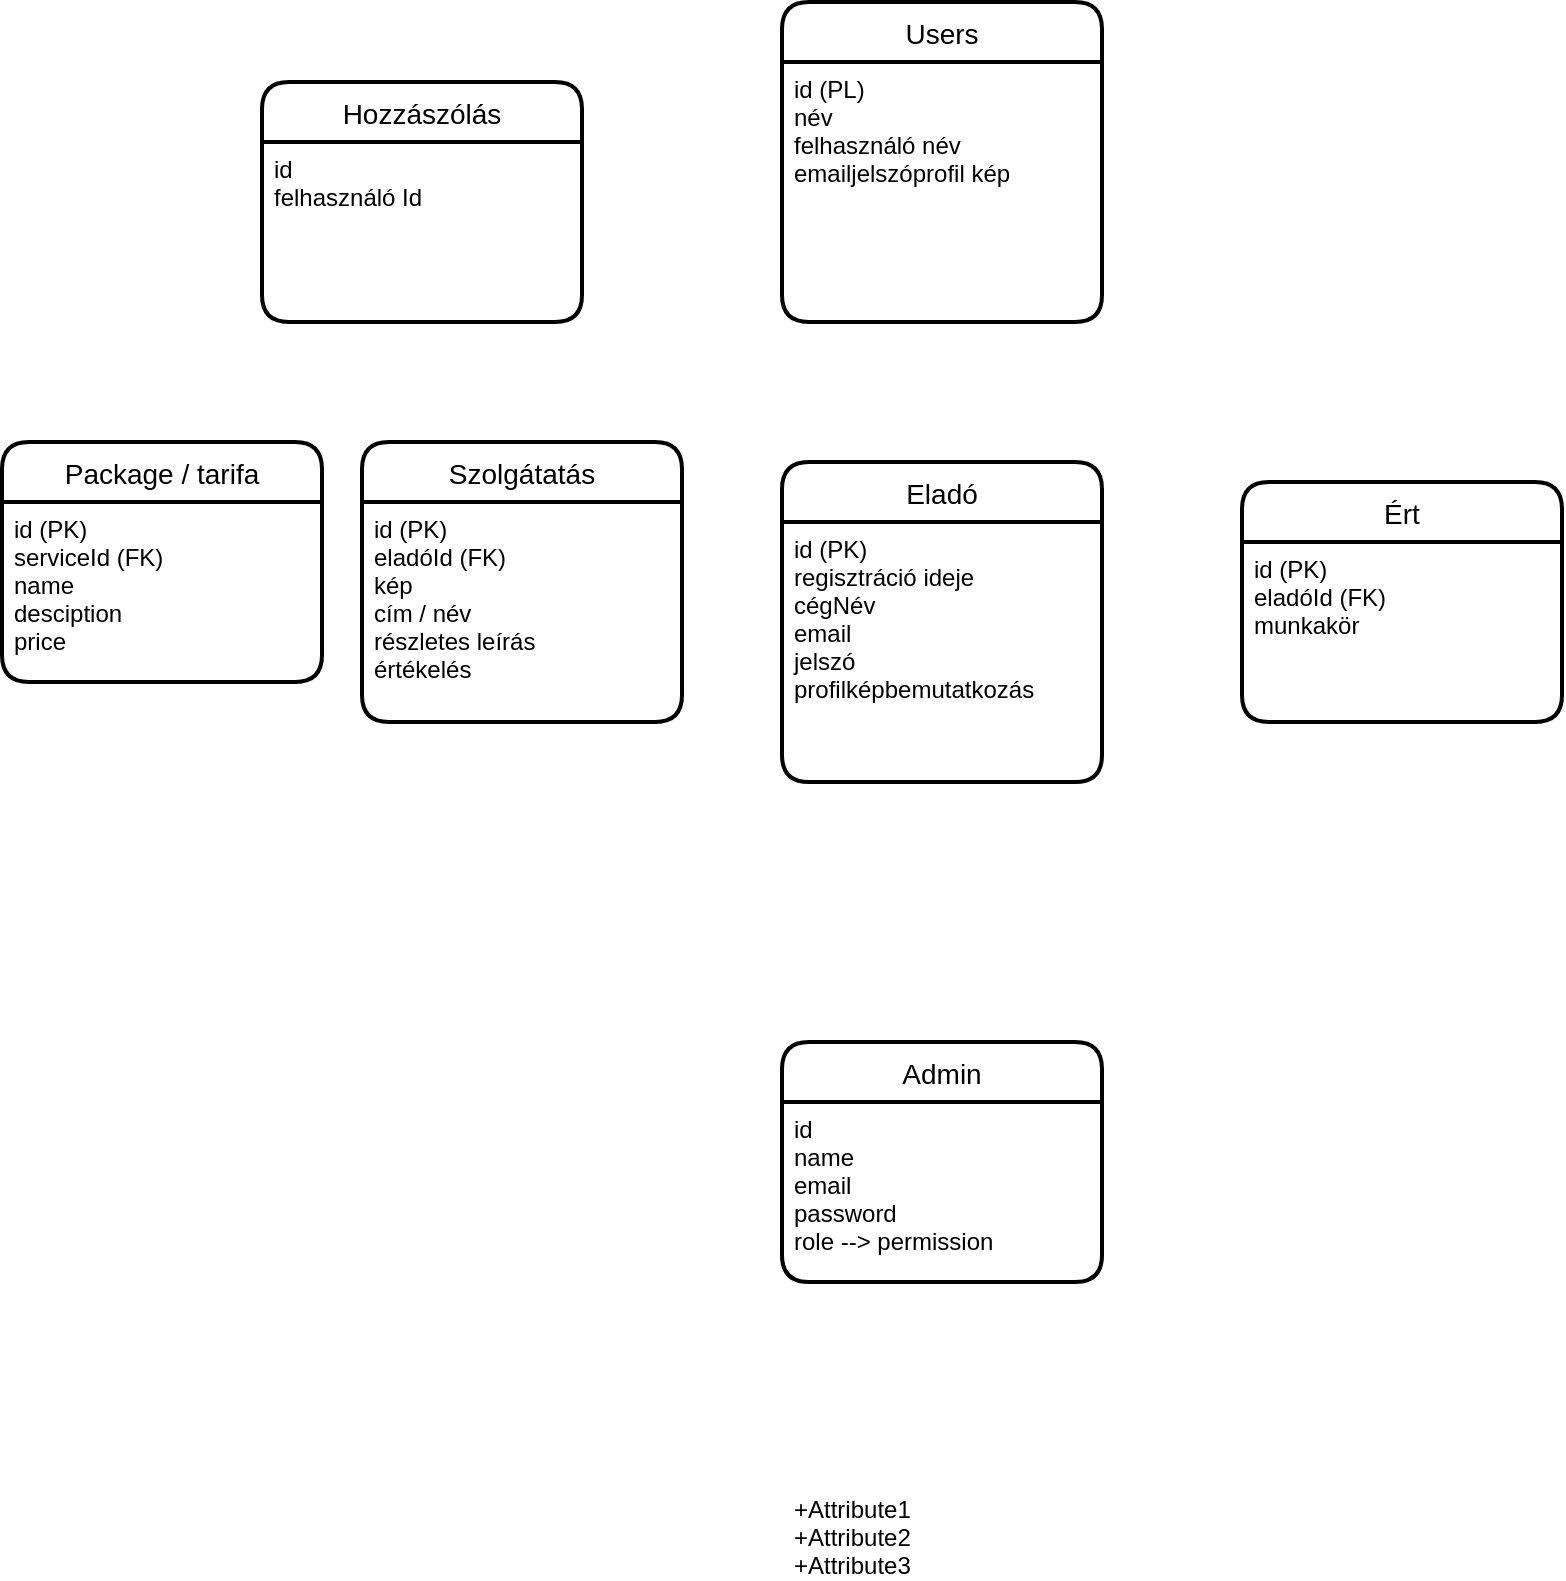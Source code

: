 <mxfile version="20.5.3" type="device"><diagram id="eKhIyTet3GPBEfFFRcL7" name="Page-1"><mxGraphModel dx="1262" dy="675" grid="1" gridSize="10" guides="1" tooltips="1" connect="1" arrows="1" fold="1" page="1" pageScale="1" pageWidth="850" pageHeight="1100" math="0" shadow="0"><root><mxCell id="0"/><mxCell id="1" parent="0"/><mxCell id="PI6JffsRx4oulQfZ-yjS-2" value="Users" style="swimlane;childLayout=stackLayout;horizontal=1;startSize=30;horizontalStack=0;rounded=1;fontSize=14;fontStyle=0;strokeWidth=2;resizeParent=0;resizeLast=1;shadow=0;dashed=0;align=center;" vertex="1" parent="1"><mxGeometry x="400" y="70" width="160" height="160" as="geometry"><mxRectangle x="340" y="290" width="80" height="30" as="alternateBounds"/></mxGeometry></mxCell><mxCell id="PI6JffsRx4oulQfZ-yjS-3" value="id (PL)&#xA;név&#xA;felhasználó név&#xA;emailjelszóprofil kép&#xA;" style="align=left;strokeColor=none;fillColor=none;spacingLeft=4;fontSize=12;verticalAlign=top;resizable=0;rotatable=0;part=1;" vertex="1" parent="PI6JffsRx4oulQfZ-yjS-2"><mxGeometry y="30" width="160" height="130" as="geometry"/></mxCell><mxCell id="PI6JffsRx4oulQfZ-yjS-5" value="Admin" style="swimlane;childLayout=stackLayout;horizontal=1;startSize=30;horizontalStack=0;rounded=1;fontSize=14;fontStyle=0;strokeWidth=2;resizeParent=0;resizeLast=1;shadow=0;dashed=0;align=center;" vertex="1" parent="1"><mxGeometry x="400" y="590" width="160" height="120" as="geometry"/></mxCell><mxCell id="PI6JffsRx4oulQfZ-yjS-6" value="id&#xA;name&#xA;email&#xA;password&#xA;role --&gt; permission&#xA;" style="align=left;strokeColor=none;fillColor=none;spacingLeft=4;fontSize=12;verticalAlign=top;resizable=0;rotatable=0;part=1;" vertex="1" parent="PI6JffsRx4oulQfZ-yjS-5"><mxGeometry y="30" width="160" height="190" as="geometry"/></mxCell><mxCell id="PI6JffsRx4oulQfZ-yjS-7" value="+Attribute1&#xA;+Attribute2&#xA;+Attribute3" style="align=left;strokeColor=none;fillColor=none;spacingLeft=4;fontSize=12;verticalAlign=top;resizable=0;rotatable=0;part=1;" vertex="1" parent="PI6JffsRx4oulQfZ-yjS-5"><mxGeometry y="220" width="160" height="-100" as="geometry"/></mxCell><mxCell id="PI6JffsRx4oulQfZ-yjS-8" value="Eladó" style="swimlane;childLayout=stackLayout;horizontal=1;startSize=30;horizontalStack=0;rounded=1;fontSize=14;fontStyle=0;strokeWidth=2;resizeParent=0;resizeLast=1;shadow=0;dashed=0;align=center;" vertex="1" parent="1"><mxGeometry x="400" y="300" width="160" height="160" as="geometry"/></mxCell><mxCell id="PI6JffsRx4oulQfZ-yjS-9" value="id (PK)&#xA;regisztráció ideje&#xA;cégNév&#xA;email&#xA;jelszó&#xA;profilképbemutatkozás&#xA;" style="align=left;strokeColor=none;fillColor=none;spacingLeft=4;fontSize=12;verticalAlign=top;resizable=0;rotatable=0;part=1;" vertex="1" parent="PI6JffsRx4oulQfZ-yjS-8"><mxGeometry y="30" width="160" height="130" as="geometry"/></mxCell><mxCell id="PI6JffsRx4oulQfZ-yjS-13" value="Szolgátatás" style="swimlane;childLayout=stackLayout;horizontal=1;startSize=30;horizontalStack=0;rounded=1;fontSize=14;fontStyle=0;strokeWidth=2;resizeParent=0;resizeLast=1;shadow=0;dashed=0;align=center;" vertex="1" parent="1"><mxGeometry x="190" y="290" width="160" height="140" as="geometry"/></mxCell><mxCell id="PI6JffsRx4oulQfZ-yjS-14" value="id (PK)&#xA;eladóId (FK)&#xA;kép&#xA;cím / név&#xA;részletes leírás&#xA;értékelés&#xA;" style="align=left;strokeColor=none;fillColor=none;spacingLeft=4;fontSize=12;verticalAlign=top;resizable=0;rotatable=0;part=1;fontStyle=0" vertex="1" parent="PI6JffsRx4oulQfZ-yjS-13"><mxGeometry y="30" width="160" height="110" as="geometry"/></mxCell><mxCell id="PI6JffsRx4oulQfZ-yjS-15" value="Package / tarifa" style="swimlane;childLayout=stackLayout;horizontal=1;startSize=30;horizontalStack=0;rounded=1;fontSize=14;fontStyle=0;strokeWidth=2;resizeParent=0;resizeLast=1;shadow=0;dashed=0;align=center;" vertex="1" parent="1"><mxGeometry x="10" y="290" width="160" height="120" as="geometry"/></mxCell><mxCell id="PI6JffsRx4oulQfZ-yjS-16" value="id (PK)&#xA;serviceId (FK)&#xA;name&#xA;desciption&#xA;price&#xA;" style="align=left;strokeColor=none;fillColor=none;spacingLeft=4;fontSize=12;verticalAlign=top;resizable=0;rotatable=0;part=1;" vertex="1" parent="PI6JffsRx4oulQfZ-yjS-15"><mxGeometry y="30" width="160" height="90" as="geometry"/></mxCell><mxCell id="PI6JffsRx4oulQfZ-yjS-17" value="Ért" style="swimlane;childLayout=stackLayout;horizontal=1;startSize=30;horizontalStack=0;rounded=1;fontSize=14;fontStyle=0;strokeWidth=2;resizeParent=0;resizeLast=1;shadow=0;dashed=0;align=center;" vertex="1" parent="1"><mxGeometry x="630" y="310" width="160" height="120" as="geometry"/></mxCell><mxCell id="PI6JffsRx4oulQfZ-yjS-18" value="id (PK)&#xA;eladóId (FK)&#xA;munkakör&#xA;" style="align=left;strokeColor=none;fillColor=none;spacingLeft=4;fontSize=12;verticalAlign=top;resizable=0;rotatable=0;part=1;" vertex="1" parent="PI6JffsRx4oulQfZ-yjS-17"><mxGeometry y="30" width="160" height="90" as="geometry"/></mxCell><mxCell id="PI6JffsRx4oulQfZ-yjS-19" value="Hozzászólás" style="swimlane;childLayout=stackLayout;horizontal=1;startSize=30;horizontalStack=0;rounded=1;fontSize=14;fontStyle=0;strokeWidth=2;resizeParent=0;resizeLast=1;shadow=0;dashed=0;align=center;" vertex="1" parent="1"><mxGeometry x="140" y="110" width="160" height="120" as="geometry"/></mxCell><mxCell id="PI6JffsRx4oulQfZ-yjS-20" value="id&#xA;felhasználó Id&#xA;" style="align=left;strokeColor=none;fillColor=none;spacingLeft=4;fontSize=12;verticalAlign=top;resizable=0;rotatable=0;part=1;" vertex="1" parent="PI6JffsRx4oulQfZ-yjS-19"><mxGeometry y="30" width="160" height="90" as="geometry"/></mxCell></root></mxGraphModel></diagram></mxfile>